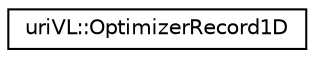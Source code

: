digraph "Graphical Class Hierarchy"
{
  edge [fontname="Helvetica",fontsize="10",labelfontname="Helvetica",labelfontsize="10"];
  node [fontname="Helvetica",fontsize="10",shape=record];
  rankdir="LR";
  Node1 [label="uriVL::OptimizerRecord1D",height=0.2,width=0.4,color="black", fillcolor="white", style="filled",URL="$classuriVL_1_1OptimizerRecord1D.html",tooltip="A simple structure to hold the results of a 1D optimization process. "];
}
